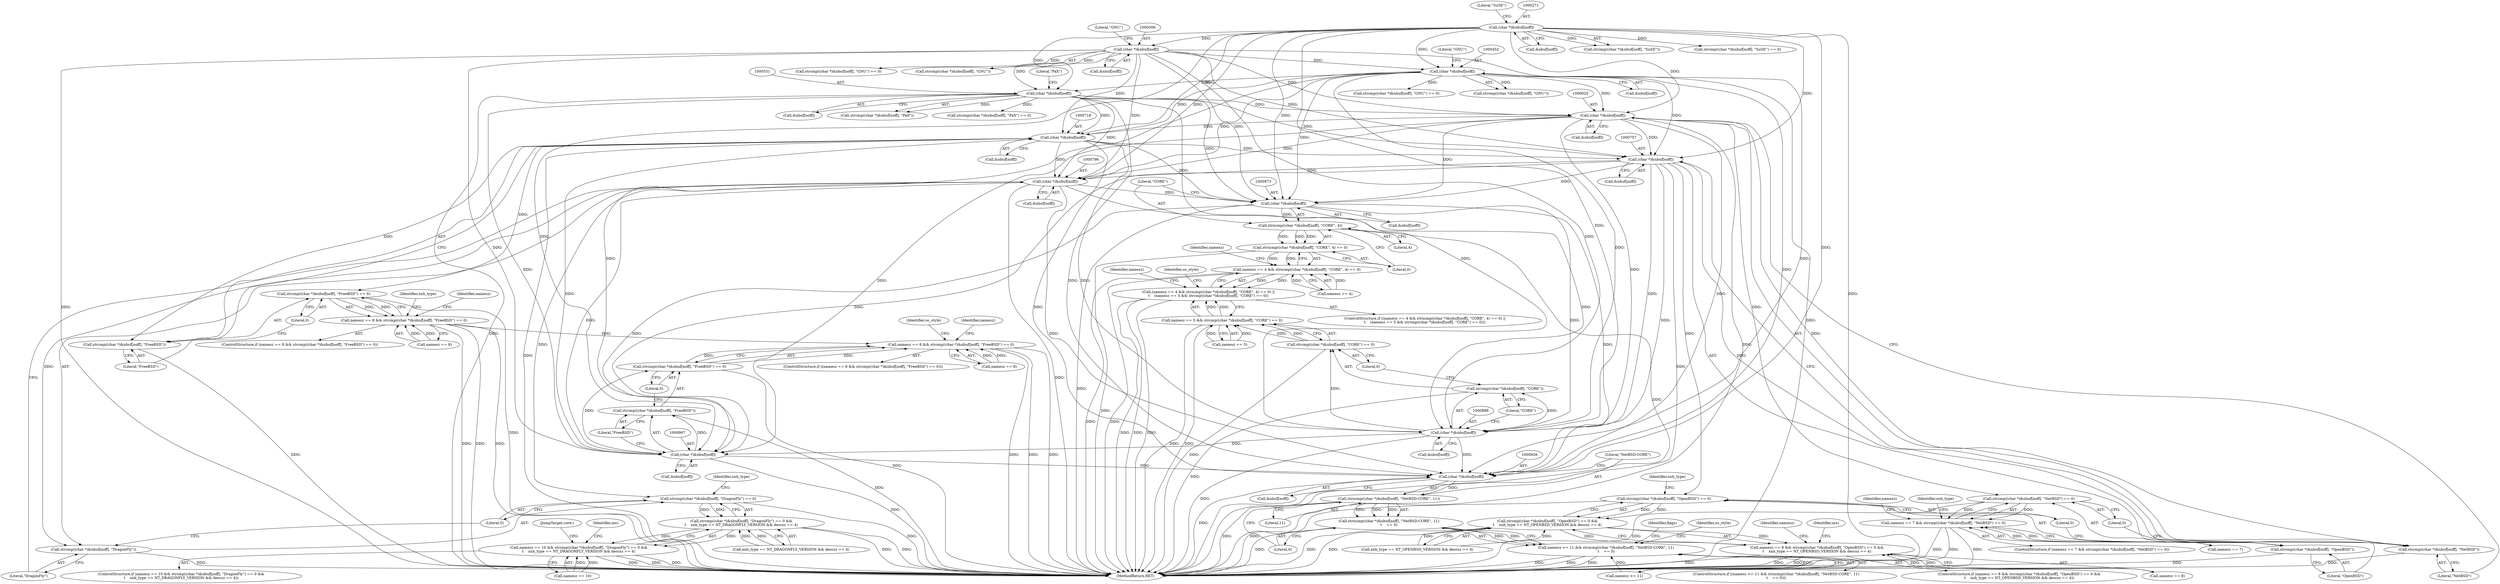 digraph "0_file_39c7ac1106be844a5296d3eb5971946cc09ffda0@array" {
"1000624" [label="(Call,(char *)&nbuf[noff])"];
"1000305" [label="(Call,(char *)&nbuf[noff])"];
"1000270" [label="(Call,(char *)&nbuf[noff])"];
"1000451" [label="(Call,(char *)&nbuf[noff])"];
"1000530" [label="(Call,(char *)&nbuf[noff])"];
"1000622" [label="(Call,strcmp((char *)&nbuf[noff], \"NetBSD\") == 0)"];
"1000618" [label="(Call,namesz == 7 && strcmp((char *)&nbuf[noff], \"NetBSD\") == 0)"];
"1000623" [label="(Call,strcmp((char *)&nbuf[noff], \"NetBSD\"))"];
"1000717" [label="(Call,(char *)&nbuf[noff])"];
"1000715" [label="(Call,strcmp((char *)&nbuf[noff], \"FreeBSD\") == 0)"];
"1000711" [label="(Call,namesz == 8 && strcmp((char *)&nbuf[noff], \"FreeBSD\") == 0)"];
"1000900" [label="(Call,namesz == 8 && strcmp((char *)&nbuf[noff], \"FreeBSD\") == 0)"];
"1000716" [label="(Call,strcmp((char *)&nbuf[noff], \"FreeBSD\"))"];
"1000756" [label="(Call,(char *)&nbuf[noff])"];
"1000754" [label="(Call,strcmp((char *)&nbuf[noff], \"OpenBSD\") == 0)"];
"1000753" [label="(Call,strcmp((char *)&nbuf[noff], \"OpenBSD\") == 0 &&\n\t    xnh_type == NT_OPENBSD_VERSION && descsz == 4)"];
"1000749" [label="(Call,namesz == 8 && strcmp((char *)&nbuf[noff], \"OpenBSD\") == 0 &&\n\t    xnh_type == NT_OPENBSD_VERSION && descsz == 4)"];
"1000755" [label="(Call,strcmp((char *)&nbuf[noff], \"OpenBSD\"))"];
"1000795" [label="(Call,(char *)&nbuf[noff])"];
"1000793" [label="(Call,strcmp((char *)&nbuf[noff], \"DragonFly\") == 0)"];
"1000792" [label="(Call,strcmp((char *)&nbuf[noff], \"DragonFly\") == 0 &&\n\t    xnh_type == NT_DRAGONFLY_VERSION && descsz == 4)"];
"1000788" [label="(Call,namesz == 10 && strcmp((char *)&nbuf[noff], \"DragonFly\") == 0 &&\n\t    xnh_type == NT_DRAGONFLY_VERSION && descsz == 4)"];
"1000794" [label="(Call,strcmp((char *)&nbuf[noff], \"DragonFly\"))"];
"1000872" [label="(Call,(char *)&nbuf[noff])"];
"1000871" [label="(Call,strncmp((char *)&nbuf[noff], \"CORE\", 4))"];
"1000870" [label="(Call,strncmp((char *)&nbuf[noff], \"CORE\", 4) == 0)"];
"1000866" [label="(Call,namesz == 4 && strncmp((char *)&nbuf[noff], \"CORE\", 4) == 0)"];
"1000865" [label="(Call,(namesz == 4 && strncmp((char *)&nbuf[noff], \"CORE\", 4) == 0) ||\n\t    (namesz == 5 && strcmp((char *)&nbuf[noff], \"CORE\") == 0))"];
"1000887" [label="(Call,(char *)&nbuf[noff])"];
"1000885" [label="(Call,strcmp((char *)&nbuf[noff], \"CORE\") == 0)"];
"1000881" [label="(Call,namesz == 5 && strcmp((char *)&nbuf[noff], \"CORE\") == 0)"];
"1000886" [label="(Call,strcmp((char *)&nbuf[noff], \"CORE\"))"];
"1000906" [label="(Call,(char *)&nbuf[noff])"];
"1000904" [label="(Call,strcmp((char *)&nbuf[noff], \"FreeBSD\") == 0)"];
"1000905" [label="(Call,strcmp((char *)&nbuf[noff], \"FreeBSD\"))"];
"1000925" [label="(Call,(char *)&nbuf[noff])"];
"1000924" [label="(Call,strncmp((char *)&nbuf[noff], \"NetBSD-CORE\", 11))"];
"1000923" [label="(Call,strncmp((char *)&nbuf[noff], \"NetBSD-CORE\", 11)\n\t    == 0)"];
"1000919" [label="(Call,namesz >= 11 && strncmp((char *)&nbuf[noff], \"NetBSD-CORE\", 11)\n\t    == 0)"];
"1000624" [label="(Call,(char *)&nbuf[noff])"];
"1000883" [label="(Identifier,namesz)"];
"1000272" [label="(Call,&nbuf[noff])"];
"1000449" [label="(Call,strcmp((char *)&nbuf[noff], \"GNU\") == 0)"];
"1000900" [label="(Call,namesz == 8 && strcmp((char *)&nbuf[noff], \"FreeBSD\") == 0)"];
"1000710" [label="(ControlStructure,if (namesz == 8 && strcmp((char *)&nbuf[noff], \"FreeBSD\") == 0))"];
"1000889" [label="(Call,&nbuf[noff])"];
"1000932" [label="(Literal,11)"];
"1000902" [label="(Identifier,namesz)"];
"1000879" [label="(Literal,4)"];
"1000756" [label="(Call,(char *)&nbuf[noff])"];
"1000865" [label="(Call,(namesz == 4 && strncmp((char *)&nbuf[noff], \"CORE\", 4) == 0) ||\n\t    (namesz == 5 && strcmp((char *)&nbuf[noff], \"CORE\") == 0))"];
"1000754" [label="(Call,strcmp((char *)&nbuf[noff], \"OpenBSD\") == 0)"];
"1000886" [label="(Call,strcmp((char *)&nbuf[noff], \"CORE\"))"];
"1000906" [label="(Call,(char *)&nbuf[noff])"];
"1000880" [label="(Literal,0)"];
"1000276" [label="(Literal,\"SuSE\")"];
"1000794" [label="(Call,strcmp((char *)&nbuf[noff], \"DragonFly\"))"];
"1000905" [label="(Call,strcmp((char *)&nbuf[noff], \"FreeBSD\"))"];
"1000751" [label="(Identifier,namesz)"];
"1000927" [label="(Call,&nbuf[noff])"];
"1000748" [label="(ControlStructure,if (namesz == 8 && strcmp((char *)&nbuf[noff], \"OpenBSD\") == 0 &&\n\t    xnh_type == NT_OPENBSD_VERSION && descsz == 4))"];
"1000719" [label="(Call,&nbuf[noff])"];
"1000920" [label="(Call,namesz >= 11)"];
"1000790" [label="(Identifier,namesz)"];
"1000867" [label="(Call,namesz == 4)"];
"1000789" [label="(Call,namesz == 10)"];
"1000872" [label="(Call,(char *)&nbuf[noff])"];
"1000762" [label="(Literal,\"OpenBSD\")"];
"1000918" [label="(ControlStructure,if ((namesz >= 11 && strncmp((char *)&nbuf[noff], \"NetBSD-CORE\", 11)\n\t    == 0)))"];
"1000893" [label="(Literal,\"CORE\")"];
"1000805" [label="(Identifier,xnh_type)"];
"1000863" [label="(JumpTarget,core:)"];
"1000750" [label="(Call,namesz == 8)"];
"1000916" [label="(Identifier,os_style)"];
"1000712" [label="(Call,namesz == 8)"];
"1000729" [label="(Identifier,xnh_type)"];
"1000787" [label="(ControlStructure,if (namesz == 10 && strcmp((char *)&nbuf[noff], \"DragonFly\") == 0 &&\n\t    xnh_type == NT_DRAGONFLY_VERSION && descsz == 4))"];
"1000801" [label="(Literal,\"DragonFly\")"];
"1000936" [label="(Identifier,os_style)"];
"1000913" [label="(Literal,0)"];
"1000899" [label="(ControlStructure,if ((namesz == 8 && strcmp((char *)&nbuf[noff], \"FreeBSD\") == 0)))"];
"1000764" [label="(Call,xnh_type == NT_OPENBSD_VERSION && descsz == 4)"];
"1000711" [label="(Call,namesz == 8 && strcmp((char *)&nbuf[noff], \"FreeBSD\") == 0)"];
"1000717" [label="(Call,(char *)&nbuf[noff])"];
"1000532" [label="(Call,&nbuf[noff])"];
"1000305" [label="(Call,(char *)&nbuf[noff])"];
"1000450" [label="(Call,strcmp((char *)&nbuf[noff], \"GNU\"))"];
"1000303" [label="(Call,strcmp((char *)&nbuf[noff], \"GNU\") == 0)"];
"1000724" [label="(Literal,0)"];
"1000269" [label="(Call,strcmp((char *)&nbuf[noff], \"SuSE\"))"];
"1000792" [label="(Call,strcmp((char *)&nbuf[noff], \"DragonFly\") == 0 &&\n\t    xnh_type == NT_DRAGONFLY_VERSION && descsz == 4)"];
"1000536" [label="(Literal,\"PaX\")"];
"1000802" [label="(Literal,0)"];
"1000631" [label="(Literal,0)"];
"1000723" [label="(Literal,\"FreeBSD\")"];
"1000775" [label="(Identifier,ms)"];
"1000885" [label="(Call,strcmp((char *)&nbuf[noff], \"CORE\") == 0)"];
"1000921" [label="(Identifier,namesz)"];
"1000925" [label="(Call,(char *)&nbuf[noff])"];
"1000882" [label="(Call,namesz == 5)"];
"1000457" [label="(Literal,\"GNU\")"];
"1000904" [label="(Call,strcmp((char *)&nbuf[noff], \"FreeBSD\") == 0)"];
"1000268" [label="(Call,strcmp((char *)&nbuf[noff], \"SuSE\") == 0)"];
"1000634" [label="(Identifier,xnh_type)"];
"1000870" [label="(Call,strncmp((char *)&nbuf[noff], \"CORE\", 4) == 0)"];
"1000793" [label="(Call,strcmp((char *)&nbuf[noff], \"DragonFly\") == 0)"];
"1000619" [label="(Call,namesz == 7)"];
"1000270" [label="(Call,(char *)&nbuf[noff])"];
"1000797" [label="(Call,&nbuf[noff])"];
"1000630" [label="(Literal,\"NetBSD\")"];
"1000311" [label="(Literal,\"GNU\")"];
"1001237" [label="(MethodReturn,RET)"];
"1000715" [label="(Call,strcmp((char *)&nbuf[noff], \"FreeBSD\") == 0)"];
"1000530" [label="(Call,(char *)&nbuf[noff])"];
"1000626" [label="(Call,&nbuf[noff])"];
"1000758" [label="(Call,&nbuf[noff])"];
"1000933" [label="(Literal,0)"];
"1000878" [label="(Literal,\"CORE\")"];
"1000304" [label="(Call,strcmp((char *)&nbuf[noff], \"GNU\"))"];
"1000766" [label="(Identifier,xnh_type)"];
"1000617" [label="(ControlStructure,if (namesz == 7 && strcmp((char *)&nbuf[noff], \"NetBSD\") == 0))"];
"1000931" [label="(Literal,\"NetBSD-CORE\")"];
"1000307" [label="(Call,&nbuf[noff])"];
"1000623" [label="(Call,strcmp((char *)&nbuf[noff], \"NetBSD\"))"];
"1000451" [label="(Call,(char *)&nbuf[noff])"];
"1000866" [label="(Call,namesz == 4 && strncmp((char *)&nbuf[noff], \"CORE\", 4) == 0)"];
"1000815" [label="(Identifier,ms)"];
"1000795" [label="(Call,(char *)&nbuf[noff])"];
"1000529" [label="(Call,strcmp((char *)&nbuf[noff], \"PaX\"))"];
"1000894" [label="(Literal,0)"];
"1000912" [label="(Literal,\"FreeBSD\")"];
"1000618" [label="(Call,namesz == 7 && strcmp((char *)&nbuf[noff], \"NetBSD\") == 0)"];
"1000871" [label="(Call,strncmp((char *)&nbuf[noff], \"CORE\", 4))"];
"1000528" [label="(Call,strcmp((char *)&nbuf[noff], \"PaX\") == 0)"];
"1000923" [label="(Call,strncmp((char *)&nbuf[noff], \"NetBSD-CORE\", 11)\n\t    == 0)"];
"1000622" [label="(Call,strcmp((char *)&nbuf[noff], \"NetBSD\") == 0)"];
"1000713" [label="(Identifier,namesz)"];
"1000881" [label="(Call,namesz == 5 && strcmp((char *)&nbuf[noff], \"CORE\") == 0)"];
"1000749" [label="(Call,namesz == 8 && strcmp((char *)&nbuf[noff], \"OpenBSD\") == 0 &&\n\t    xnh_type == NT_OPENBSD_VERSION && descsz == 4)"];
"1000874" [label="(Call,&nbuf[noff])"];
"1000803" [label="(Call,xnh_type == NT_DRAGONFLY_VERSION && descsz == 4)"];
"1000901" [label="(Call,namesz == 8)"];
"1000755" [label="(Call,strcmp((char *)&nbuf[noff], \"OpenBSD\"))"];
"1000864" [label="(ControlStructure,if ((namesz == 4 && strncmp((char *)&nbuf[noff], \"CORE\", 4) == 0) ||\n\t    (namesz == 5 && strcmp((char *)&nbuf[noff], \"CORE\") == 0)))"];
"1000716" [label="(Call,strcmp((char *)&nbuf[noff], \"FreeBSD\"))"];
"1000788" [label="(Call,namesz == 10 && strcmp((char *)&nbuf[noff], \"DragonFly\") == 0 &&\n\t    xnh_type == NT_DRAGONFLY_VERSION && descsz == 4)"];
"1000942" [label="(Identifier,flags)"];
"1000897" [label="(Identifier,os_style)"];
"1000763" [label="(Literal,0)"];
"1000753" [label="(Call,strcmp((char *)&nbuf[noff], \"OpenBSD\") == 0 &&\n\t    xnh_type == NT_OPENBSD_VERSION && descsz == 4)"];
"1000908" [label="(Call,&nbuf[noff])"];
"1000924" [label="(Call,strncmp((char *)&nbuf[noff], \"NetBSD-CORE\", 11))"];
"1000453" [label="(Call,&nbuf[noff])"];
"1000919" [label="(Call,namesz >= 11 && strncmp((char *)&nbuf[noff], \"NetBSD-CORE\", 11)\n\t    == 0)"];
"1000887" [label="(Call,(char *)&nbuf[noff])"];
"1000624" -> "1000623"  [label="AST: "];
"1000624" -> "1000626"  [label="CFG: "];
"1000625" -> "1000624"  [label="AST: "];
"1000626" -> "1000624"  [label="AST: "];
"1000630" -> "1000624"  [label="CFG: "];
"1000624" -> "1001237"  [label="DDG: "];
"1000624" -> "1000622"  [label="DDG: "];
"1000624" -> "1000623"  [label="DDG: "];
"1000305" -> "1000624"  [label="DDG: "];
"1000451" -> "1000624"  [label="DDG: "];
"1000270" -> "1000624"  [label="DDG: "];
"1000530" -> "1000624"  [label="DDG: "];
"1000624" -> "1000717"  [label="DDG: "];
"1000624" -> "1000756"  [label="DDG: "];
"1000624" -> "1000795"  [label="DDG: "];
"1000624" -> "1000872"  [label="DDG: "];
"1000624" -> "1000887"  [label="DDG: "];
"1000624" -> "1000906"  [label="DDG: "];
"1000624" -> "1000925"  [label="DDG: "];
"1000305" -> "1000304"  [label="AST: "];
"1000305" -> "1000307"  [label="CFG: "];
"1000306" -> "1000305"  [label="AST: "];
"1000307" -> "1000305"  [label="AST: "];
"1000311" -> "1000305"  [label="CFG: "];
"1000305" -> "1001237"  [label="DDG: "];
"1000305" -> "1000303"  [label="DDG: "];
"1000305" -> "1000304"  [label="DDG: "];
"1000270" -> "1000305"  [label="DDG: "];
"1000305" -> "1000451"  [label="DDG: "];
"1000305" -> "1000530"  [label="DDG: "];
"1000305" -> "1000717"  [label="DDG: "];
"1000305" -> "1000756"  [label="DDG: "];
"1000305" -> "1000795"  [label="DDG: "];
"1000305" -> "1000872"  [label="DDG: "];
"1000305" -> "1000887"  [label="DDG: "];
"1000305" -> "1000906"  [label="DDG: "];
"1000305" -> "1000925"  [label="DDG: "];
"1000270" -> "1000269"  [label="AST: "];
"1000270" -> "1000272"  [label="CFG: "];
"1000271" -> "1000270"  [label="AST: "];
"1000272" -> "1000270"  [label="AST: "];
"1000276" -> "1000270"  [label="CFG: "];
"1000270" -> "1001237"  [label="DDG: "];
"1000270" -> "1000268"  [label="DDG: "];
"1000270" -> "1000269"  [label="DDG: "];
"1000270" -> "1000451"  [label="DDG: "];
"1000270" -> "1000530"  [label="DDG: "];
"1000270" -> "1000717"  [label="DDG: "];
"1000270" -> "1000756"  [label="DDG: "];
"1000270" -> "1000795"  [label="DDG: "];
"1000270" -> "1000872"  [label="DDG: "];
"1000270" -> "1000887"  [label="DDG: "];
"1000270" -> "1000906"  [label="DDG: "];
"1000270" -> "1000925"  [label="DDG: "];
"1000451" -> "1000450"  [label="AST: "];
"1000451" -> "1000453"  [label="CFG: "];
"1000452" -> "1000451"  [label="AST: "];
"1000453" -> "1000451"  [label="AST: "];
"1000457" -> "1000451"  [label="CFG: "];
"1000451" -> "1001237"  [label="DDG: "];
"1000451" -> "1000449"  [label="DDG: "];
"1000451" -> "1000450"  [label="DDG: "];
"1000451" -> "1000530"  [label="DDG: "];
"1000451" -> "1000717"  [label="DDG: "];
"1000451" -> "1000756"  [label="DDG: "];
"1000451" -> "1000795"  [label="DDG: "];
"1000451" -> "1000872"  [label="DDG: "];
"1000451" -> "1000887"  [label="DDG: "];
"1000451" -> "1000906"  [label="DDG: "];
"1000451" -> "1000925"  [label="DDG: "];
"1000530" -> "1000529"  [label="AST: "];
"1000530" -> "1000532"  [label="CFG: "];
"1000531" -> "1000530"  [label="AST: "];
"1000532" -> "1000530"  [label="AST: "];
"1000536" -> "1000530"  [label="CFG: "];
"1000530" -> "1001237"  [label="DDG: "];
"1000530" -> "1000528"  [label="DDG: "];
"1000530" -> "1000529"  [label="DDG: "];
"1000530" -> "1000717"  [label="DDG: "];
"1000530" -> "1000756"  [label="DDG: "];
"1000530" -> "1000795"  [label="DDG: "];
"1000530" -> "1000872"  [label="DDG: "];
"1000530" -> "1000887"  [label="DDG: "];
"1000530" -> "1000906"  [label="DDG: "];
"1000530" -> "1000925"  [label="DDG: "];
"1000622" -> "1000618"  [label="AST: "];
"1000622" -> "1000631"  [label="CFG: "];
"1000623" -> "1000622"  [label="AST: "];
"1000631" -> "1000622"  [label="AST: "];
"1000618" -> "1000622"  [label="CFG: "];
"1000622" -> "1001237"  [label="DDG: "];
"1000622" -> "1000618"  [label="DDG: "];
"1000622" -> "1000618"  [label="DDG: "];
"1000618" -> "1000617"  [label="AST: "];
"1000618" -> "1000619"  [label="CFG: "];
"1000619" -> "1000618"  [label="AST: "];
"1000634" -> "1000618"  [label="CFG: "];
"1000713" -> "1000618"  [label="CFG: "];
"1000618" -> "1001237"  [label="DDG: "];
"1000618" -> "1001237"  [label="DDG: "];
"1000618" -> "1001237"  [label="DDG: "];
"1000619" -> "1000618"  [label="DDG: "];
"1000619" -> "1000618"  [label="DDG: "];
"1000623" -> "1000630"  [label="CFG: "];
"1000630" -> "1000623"  [label="AST: "];
"1000631" -> "1000623"  [label="CFG: "];
"1000623" -> "1001237"  [label="DDG: "];
"1000717" -> "1000716"  [label="AST: "];
"1000717" -> "1000719"  [label="CFG: "];
"1000718" -> "1000717"  [label="AST: "];
"1000719" -> "1000717"  [label="AST: "];
"1000723" -> "1000717"  [label="CFG: "];
"1000717" -> "1001237"  [label="DDG: "];
"1000717" -> "1000715"  [label="DDG: "];
"1000717" -> "1000716"  [label="DDG: "];
"1000717" -> "1000756"  [label="DDG: "];
"1000717" -> "1000795"  [label="DDG: "];
"1000717" -> "1000872"  [label="DDG: "];
"1000717" -> "1000887"  [label="DDG: "];
"1000717" -> "1000906"  [label="DDG: "];
"1000717" -> "1000925"  [label="DDG: "];
"1000715" -> "1000711"  [label="AST: "];
"1000715" -> "1000724"  [label="CFG: "];
"1000716" -> "1000715"  [label="AST: "];
"1000724" -> "1000715"  [label="AST: "];
"1000711" -> "1000715"  [label="CFG: "];
"1000715" -> "1001237"  [label="DDG: "];
"1000715" -> "1000711"  [label="DDG: "];
"1000715" -> "1000711"  [label="DDG: "];
"1000711" -> "1000710"  [label="AST: "];
"1000711" -> "1000712"  [label="CFG: "];
"1000712" -> "1000711"  [label="AST: "];
"1000729" -> "1000711"  [label="CFG: "];
"1000751" -> "1000711"  [label="CFG: "];
"1000711" -> "1001237"  [label="DDG: "];
"1000711" -> "1001237"  [label="DDG: "];
"1000711" -> "1001237"  [label="DDG: "];
"1000712" -> "1000711"  [label="DDG: "];
"1000712" -> "1000711"  [label="DDG: "];
"1000711" -> "1000900"  [label="DDG: "];
"1000900" -> "1000899"  [label="AST: "];
"1000900" -> "1000901"  [label="CFG: "];
"1000900" -> "1000904"  [label="CFG: "];
"1000901" -> "1000900"  [label="AST: "];
"1000904" -> "1000900"  [label="AST: "];
"1000916" -> "1000900"  [label="CFG: "];
"1000921" -> "1000900"  [label="CFG: "];
"1000900" -> "1001237"  [label="DDG: "];
"1000900" -> "1001237"  [label="DDG: "];
"1000900" -> "1001237"  [label="DDG: "];
"1000901" -> "1000900"  [label="DDG: "];
"1000901" -> "1000900"  [label="DDG: "];
"1000904" -> "1000900"  [label="DDG: "];
"1000904" -> "1000900"  [label="DDG: "];
"1000716" -> "1000723"  [label="CFG: "];
"1000723" -> "1000716"  [label="AST: "];
"1000724" -> "1000716"  [label="CFG: "];
"1000716" -> "1001237"  [label="DDG: "];
"1000756" -> "1000755"  [label="AST: "];
"1000756" -> "1000758"  [label="CFG: "];
"1000757" -> "1000756"  [label="AST: "];
"1000758" -> "1000756"  [label="AST: "];
"1000762" -> "1000756"  [label="CFG: "];
"1000756" -> "1001237"  [label="DDG: "];
"1000756" -> "1000754"  [label="DDG: "];
"1000756" -> "1000755"  [label="DDG: "];
"1000756" -> "1000795"  [label="DDG: "];
"1000756" -> "1000872"  [label="DDG: "];
"1000756" -> "1000887"  [label="DDG: "];
"1000756" -> "1000906"  [label="DDG: "];
"1000756" -> "1000925"  [label="DDG: "];
"1000754" -> "1000753"  [label="AST: "];
"1000754" -> "1000763"  [label="CFG: "];
"1000755" -> "1000754"  [label="AST: "];
"1000763" -> "1000754"  [label="AST: "];
"1000766" -> "1000754"  [label="CFG: "];
"1000753" -> "1000754"  [label="CFG: "];
"1000754" -> "1001237"  [label="DDG: "];
"1000754" -> "1000753"  [label="DDG: "];
"1000754" -> "1000753"  [label="DDG: "];
"1000753" -> "1000749"  [label="AST: "];
"1000753" -> "1000764"  [label="CFG: "];
"1000764" -> "1000753"  [label="AST: "];
"1000749" -> "1000753"  [label="CFG: "];
"1000753" -> "1001237"  [label="DDG: "];
"1000753" -> "1001237"  [label="DDG: "];
"1000753" -> "1000749"  [label="DDG: "];
"1000753" -> "1000749"  [label="DDG: "];
"1000764" -> "1000753"  [label="DDG: "];
"1000764" -> "1000753"  [label="DDG: "];
"1000749" -> "1000748"  [label="AST: "];
"1000749" -> "1000750"  [label="CFG: "];
"1000750" -> "1000749"  [label="AST: "];
"1000775" -> "1000749"  [label="CFG: "];
"1000790" -> "1000749"  [label="CFG: "];
"1000749" -> "1001237"  [label="DDG: "];
"1000749" -> "1001237"  [label="DDG: "];
"1000749" -> "1001237"  [label="DDG: "];
"1000750" -> "1000749"  [label="DDG: "];
"1000750" -> "1000749"  [label="DDG: "];
"1000755" -> "1000762"  [label="CFG: "];
"1000762" -> "1000755"  [label="AST: "];
"1000763" -> "1000755"  [label="CFG: "];
"1000755" -> "1001237"  [label="DDG: "];
"1000795" -> "1000794"  [label="AST: "];
"1000795" -> "1000797"  [label="CFG: "];
"1000796" -> "1000795"  [label="AST: "];
"1000797" -> "1000795"  [label="AST: "];
"1000801" -> "1000795"  [label="CFG: "];
"1000795" -> "1001237"  [label="DDG: "];
"1000795" -> "1000793"  [label="DDG: "];
"1000795" -> "1000794"  [label="DDG: "];
"1000795" -> "1000872"  [label="DDG: "];
"1000795" -> "1000887"  [label="DDG: "];
"1000795" -> "1000906"  [label="DDG: "];
"1000795" -> "1000925"  [label="DDG: "];
"1000793" -> "1000792"  [label="AST: "];
"1000793" -> "1000802"  [label="CFG: "];
"1000794" -> "1000793"  [label="AST: "];
"1000802" -> "1000793"  [label="AST: "];
"1000805" -> "1000793"  [label="CFG: "];
"1000792" -> "1000793"  [label="CFG: "];
"1000793" -> "1001237"  [label="DDG: "];
"1000793" -> "1000792"  [label="DDG: "];
"1000793" -> "1000792"  [label="DDG: "];
"1000792" -> "1000788"  [label="AST: "];
"1000792" -> "1000803"  [label="CFG: "];
"1000803" -> "1000792"  [label="AST: "];
"1000788" -> "1000792"  [label="CFG: "];
"1000792" -> "1001237"  [label="DDG: "];
"1000792" -> "1001237"  [label="DDG: "];
"1000792" -> "1000788"  [label="DDG: "];
"1000792" -> "1000788"  [label="DDG: "];
"1000803" -> "1000792"  [label="DDG: "];
"1000803" -> "1000792"  [label="DDG: "];
"1000788" -> "1000787"  [label="AST: "];
"1000788" -> "1000789"  [label="CFG: "];
"1000789" -> "1000788"  [label="AST: "];
"1000815" -> "1000788"  [label="CFG: "];
"1000863" -> "1000788"  [label="CFG: "];
"1000788" -> "1001237"  [label="DDG: "];
"1000788" -> "1001237"  [label="DDG: "];
"1000788" -> "1001237"  [label="DDG: "];
"1000789" -> "1000788"  [label="DDG: "];
"1000789" -> "1000788"  [label="DDG: "];
"1000794" -> "1000801"  [label="CFG: "];
"1000801" -> "1000794"  [label="AST: "];
"1000802" -> "1000794"  [label="CFG: "];
"1000794" -> "1001237"  [label="DDG: "];
"1000872" -> "1000871"  [label="AST: "];
"1000872" -> "1000874"  [label="CFG: "];
"1000873" -> "1000872"  [label="AST: "];
"1000874" -> "1000872"  [label="AST: "];
"1000878" -> "1000872"  [label="CFG: "];
"1000872" -> "1001237"  [label="DDG: "];
"1000872" -> "1000871"  [label="DDG: "];
"1000872" -> "1000887"  [label="DDG: "];
"1000872" -> "1000906"  [label="DDG: "];
"1000872" -> "1000925"  [label="DDG: "];
"1000871" -> "1000870"  [label="AST: "];
"1000871" -> "1000879"  [label="CFG: "];
"1000878" -> "1000871"  [label="AST: "];
"1000879" -> "1000871"  [label="AST: "];
"1000880" -> "1000871"  [label="CFG: "];
"1000871" -> "1001237"  [label="DDG: "];
"1000871" -> "1000870"  [label="DDG: "];
"1000871" -> "1000870"  [label="DDG: "];
"1000871" -> "1000870"  [label="DDG: "];
"1000870" -> "1000866"  [label="AST: "];
"1000870" -> "1000880"  [label="CFG: "];
"1000880" -> "1000870"  [label="AST: "];
"1000866" -> "1000870"  [label="CFG: "];
"1000870" -> "1001237"  [label="DDG: "];
"1000870" -> "1000866"  [label="DDG: "];
"1000870" -> "1000866"  [label="DDG: "];
"1000866" -> "1000865"  [label="AST: "];
"1000866" -> "1000867"  [label="CFG: "];
"1000867" -> "1000866"  [label="AST: "];
"1000883" -> "1000866"  [label="CFG: "];
"1000865" -> "1000866"  [label="CFG: "];
"1000866" -> "1001237"  [label="DDG: "];
"1000866" -> "1001237"  [label="DDG: "];
"1000866" -> "1000865"  [label="DDG: "];
"1000866" -> "1000865"  [label="DDG: "];
"1000867" -> "1000866"  [label="DDG: "];
"1000867" -> "1000866"  [label="DDG: "];
"1000865" -> "1000864"  [label="AST: "];
"1000865" -> "1000881"  [label="CFG: "];
"1000881" -> "1000865"  [label="AST: "];
"1000897" -> "1000865"  [label="CFG: "];
"1000902" -> "1000865"  [label="CFG: "];
"1000865" -> "1001237"  [label="DDG: "];
"1000865" -> "1001237"  [label="DDG: "];
"1000865" -> "1001237"  [label="DDG: "];
"1000881" -> "1000865"  [label="DDG: "];
"1000881" -> "1000865"  [label="DDG: "];
"1000887" -> "1000886"  [label="AST: "];
"1000887" -> "1000889"  [label="CFG: "];
"1000888" -> "1000887"  [label="AST: "];
"1000889" -> "1000887"  [label="AST: "];
"1000893" -> "1000887"  [label="CFG: "];
"1000887" -> "1001237"  [label="DDG: "];
"1000887" -> "1000885"  [label="DDG: "];
"1000887" -> "1000886"  [label="DDG: "];
"1000887" -> "1000906"  [label="DDG: "];
"1000887" -> "1000925"  [label="DDG: "];
"1000885" -> "1000881"  [label="AST: "];
"1000885" -> "1000894"  [label="CFG: "];
"1000886" -> "1000885"  [label="AST: "];
"1000894" -> "1000885"  [label="AST: "];
"1000881" -> "1000885"  [label="CFG: "];
"1000885" -> "1001237"  [label="DDG: "];
"1000885" -> "1000881"  [label="DDG: "];
"1000885" -> "1000881"  [label="DDG: "];
"1000881" -> "1000882"  [label="CFG: "];
"1000882" -> "1000881"  [label="AST: "];
"1000881" -> "1001237"  [label="DDG: "];
"1000881" -> "1001237"  [label="DDG: "];
"1000882" -> "1000881"  [label="DDG: "];
"1000882" -> "1000881"  [label="DDG: "];
"1000886" -> "1000893"  [label="CFG: "];
"1000893" -> "1000886"  [label="AST: "];
"1000894" -> "1000886"  [label="CFG: "];
"1000886" -> "1001237"  [label="DDG: "];
"1000906" -> "1000905"  [label="AST: "];
"1000906" -> "1000908"  [label="CFG: "];
"1000907" -> "1000906"  [label="AST: "];
"1000908" -> "1000906"  [label="AST: "];
"1000912" -> "1000906"  [label="CFG: "];
"1000906" -> "1001237"  [label="DDG: "];
"1000906" -> "1000904"  [label="DDG: "];
"1000906" -> "1000905"  [label="DDG: "];
"1000906" -> "1000925"  [label="DDG: "];
"1000904" -> "1000913"  [label="CFG: "];
"1000905" -> "1000904"  [label="AST: "];
"1000913" -> "1000904"  [label="AST: "];
"1000904" -> "1001237"  [label="DDG: "];
"1000905" -> "1000912"  [label="CFG: "];
"1000912" -> "1000905"  [label="AST: "];
"1000913" -> "1000905"  [label="CFG: "];
"1000905" -> "1001237"  [label="DDG: "];
"1000925" -> "1000924"  [label="AST: "];
"1000925" -> "1000927"  [label="CFG: "];
"1000926" -> "1000925"  [label="AST: "];
"1000927" -> "1000925"  [label="AST: "];
"1000931" -> "1000925"  [label="CFG: "];
"1000925" -> "1001237"  [label="DDG: "];
"1000925" -> "1000924"  [label="DDG: "];
"1000924" -> "1000923"  [label="AST: "];
"1000924" -> "1000932"  [label="CFG: "];
"1000931" -> "1000924"  [label="AST: "];
"1000932" -> "1000924"  [label="AST: "];
"1000933" -> "1000924"  [label="CFG: "];
"1000924" -> "1001237"  [label="DDG: "];
"1000924" -> "1000923"  [label="DDG: "];
"1000924" -> "1000923"  [label="DDG: "];
"1000924" -> "1000923"  [label="DDG: "];
"1000923" -> "1000919"  [label="AST: "];
"1000923" -> "1000933"  [label="CFG: "];
"1000933" -> "1000923"  [label="AST: "];
"1000919" -> "1000923"  [label="CFG: "];
"1000923" -> "1001237"  [label="DDG: "];
"1000923" -> "1000919"  [label="DDG: "];
"1000923" -> "1000919"  [label="DDG: "];
"1000919" -> "1000918"  [label="AST: "];
"1000919" -> "1000920"  [label="CFG: "];
"1000920" -> "1000919"  [label="AST: "];
"1000936" -> "1000919"  [label="CFG: "];
"1000942" -> "1000919"  [label="CFG: "];
"1000919" -> "1001237"  [label="DDG: "];
"1000919" -> "1001237"  [label="DDG: "];
"1000919" -> "1001237"  [label="DDG: "];
"1000920" -> "1000919"  [label="DDG: "];
"1000920" -> "1000919"  [label="DDG: "];
}

